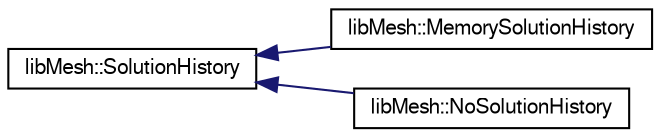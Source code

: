 digraph "Graphical Class Hierarchy"
{
  edge [fontname="FreeSans",fontsize="10",labelfontname="FreeSans",labelfontsize="10"];
  node [fontname="FreeSans",fontsize="10",shape=record];
  rankdir="LR";
  Node1 [label="libMesh::SolutionHistory",height=0.2,width=0.4,color="black", fillcolor="white", style="filled",URL="$classlibMesh_1_1SolutionHistory.html"];
  Node1 -> Node2 [dir="back",color="midnightblue",fontsize="10",style="solid",fontname="FreeSans"];
  Node2 [label="libMesh::MemorySolutionHistory",height=0.2,width=0.4,color="black", fillcolor="white", style="filled",URL="$classlibMesh_1_1MemorySolutionHistory.html"];
  Node1 -> Node3 [dir="back",color="midnightblue",fontsize="10",style="solid",fontname="FreeSans"];
  Node3 [label="libMesh::NoSolutionHistory",height=0.2,width=0.4,color="black", fillcolor="white", style="filled",URL="$classlibMesh_1_1NoSolutionHistory.html"];
}
